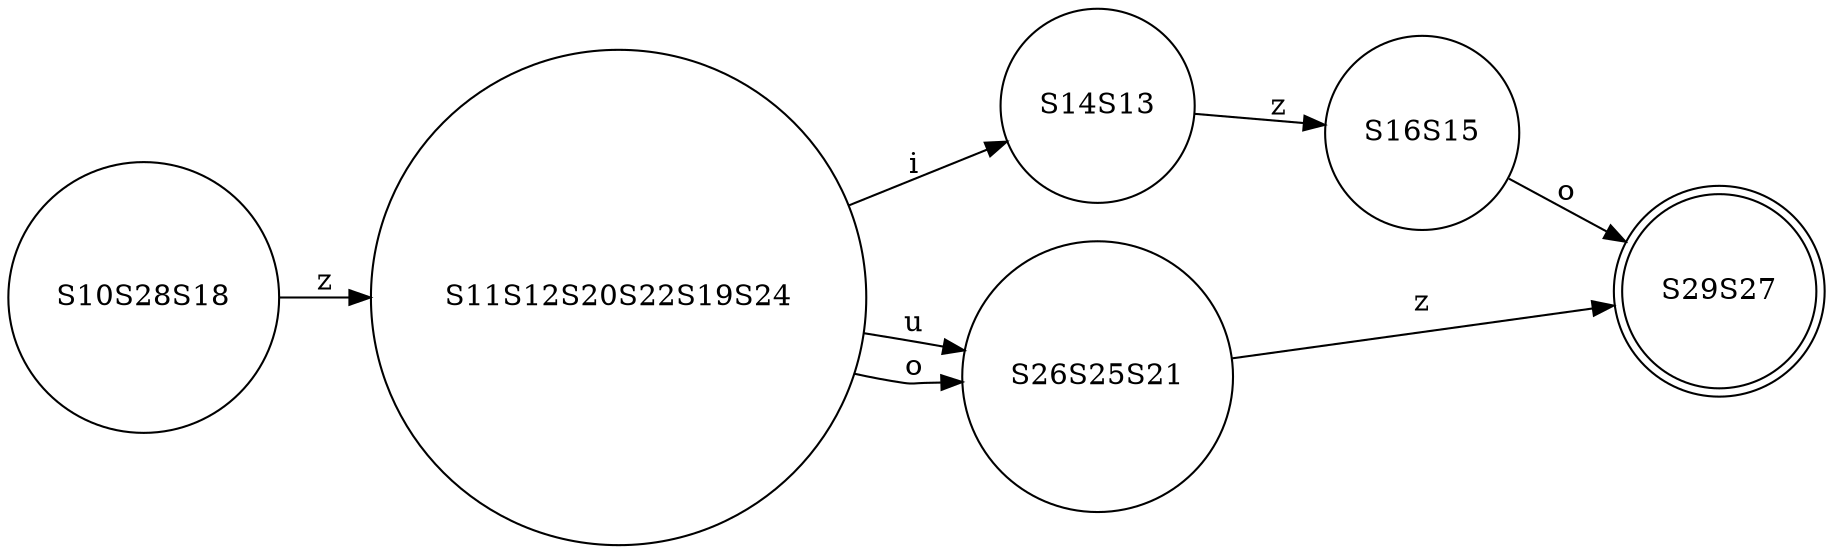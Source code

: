 // Minimized DFA graph
digraph {
	graph [rankdir=LR]
	S10S28S18 [label=S10S28S18 shape=circle]
	S10S28S18 -> S11S12S20S22S19S24 [label=z]
	S14S13 [label=S14S13 shape=circle]
	S14S13 -> S16S15 [label=z]
	S26S25S21 [label=S26S25S21 shape=circle]
	S26S25S21 -> S29S27 [label=z]
	S16S15 [label=S16S15 shape=circle]
	S16S15 -> S29S27 [label=o]
	S29S27 [label=S29S27 shape=doublecircle]
	S11S12S20S22S19S24 [label=S11S12S20S22S19S24 shape=circle]
	S11S12S20S22S19S24 -> S14S13 [label=i]
	S11S12S20S22S19S24 -> S26S25S21 [label=u]
	S11S12S20S22S19S24 -> S26S25S21 [label=o]
}
